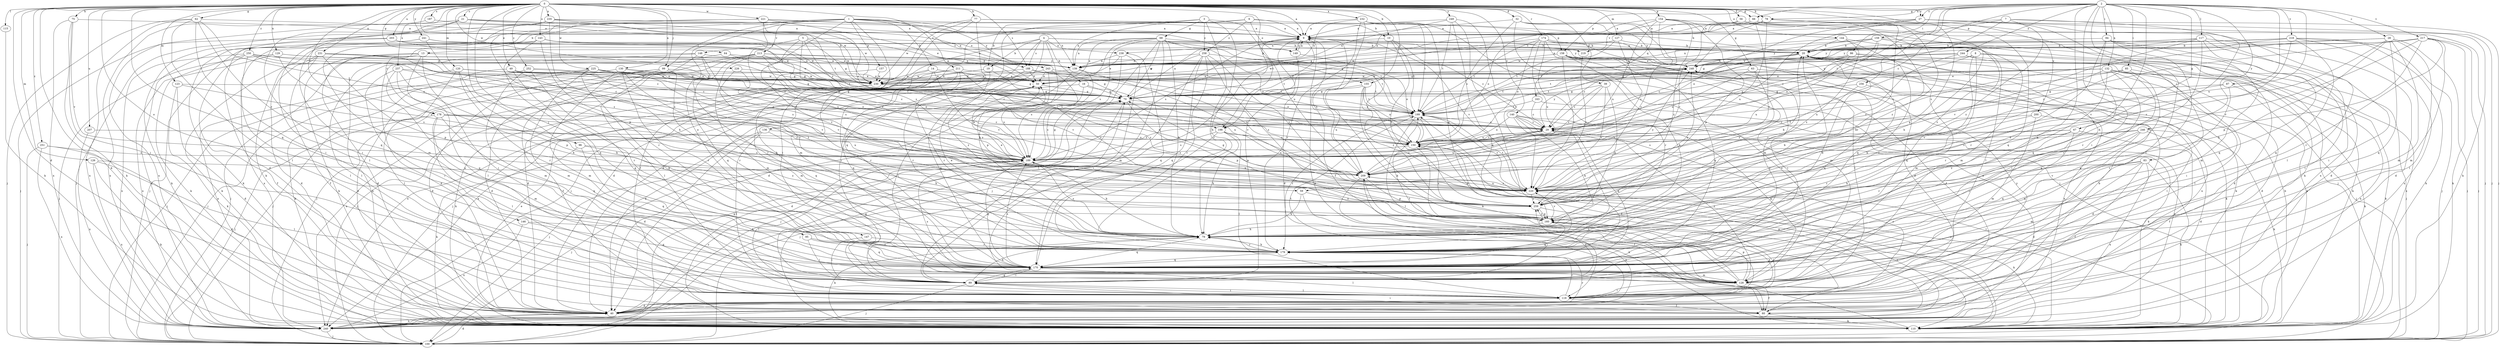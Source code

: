 strict digraph  {
0;
1;
2;
3;
4;
5;
6;
7;
8;
9;
10;
13;
14;
16;
19;
20;
21;
27;
28;
29;
32;
39;
40;
49;
50;
56;
59;
60;
62;
63;
64;
66;
67;
68;
70;
75;
77;
78;
79;
83;
84;
85;
86;
87;
89;
95;
96;
99;
100;
110;
115;
117;
119;
120;
123;
126;
127;
128;
129;
130;
132;
136;
139;
140;
143;
144;
146;
147;
148;
149;
150;
154;
155;
157;
158;
159;
160;
163;
170;
174;
178;
179;
187;
188;
189;
198;
199;
200;
203;
207;
209;
211;
213;
217;
218;
219;
220;
221;
225;
226;
230;
231;
232;
235;
237;
238;
240;
241;
243;
244;
246;
248;
249;
250;
251;
252;
256;
258;
259;
0 -> 9  [label=a];
0 -> 10  [label=b];
0 -> 21  [label=c];
0 -> 27  [label=c];
0 -> 32  [label=d];
0 -> 39  [label=d];
0 -> 40  [label=d];
0 -> 49  [label=e];
0 -> 56  [label=f];
0 -> 62  [label=g];
0 -> 63  [label=g];
0 -> 64  [label=g];
0 -> 66  [label=g];
0 -> 75  [label=h];
0 -> 77  [label=h];
0 -> 78  [label=h];
0 -> 83  [label=i];
0 -> 95  [label=j];
0 -> 96  [label=j];
0 -> 99  [label=j];
0 -> 110  [label=k];
0 -> 115  [label=l];
0 -> 120  [label=m];
0 -> 123  [label=m];
0 -> 126  [label=m];
0 -> 127  [label=m];
0 -> 129  [label=n];
0 -> 130  [label=n];
0 -> 140  [label=o];
0 -> 143  [label=o];
0 -> 144  [label=o];
0 -> 146  [label=o];
0 -> 154  [label=p];
0 -> 155  [label=p];
0 -> 163  [label=q];
0 -> 170  [label=q];
0 -> 174  [label=r];
0 -> 178  [label=r];
0 -> 187  [label=s];
0 -> 188  [label=s];
0 -> 198  [label=t];
0 -> 200  [label=u];
0 -> 203  [label=u];
0 -> 207  [label=u];
0 -> 211  [label=v];
0 -> 221  [label=w];
0 -> 225  [label=w];
0 -> 226  [label=w];
0 -> 230  [label=w];
0 -> 231  [label=x];
0 -> 232  [label=x];
0 -> 235  [label=x];
0 -> 237  [label=x];
0 -> 241  [label=y];
0 -> 249  [label=z];
0 -> 250  [label=z];
0 -> 251  [label=z];
0 -> 252  [label=z];
1 -> 10  [label=b];
1 -> 13  [label=b];
1 -> 14  [label=b];
1 -> 59  [label=f];
1 -> 99  [label=j];
1 -> 110  [label=k];
1 -> 128  [label=m];
1 -> 147  [label=o];
1 -> 155  [label=p];
1 -> 157  [label=p];
1 -> 178  [label=r];
1 -> 188  [label=s];
1 -> 213  [label=v];
1 -> 243  [label=y];
2 -> 27  [label=c];
2 -> 28  [label=c];
2 -> 29  [label=c];
2 -> 66  [label=g];
2 -> 67  [label=g];
2 -> 78  [label=h];
2 -> 79  [label=h];
2 -> 84  [label=i];
2 -> 85  [label=i];
2 -> 86  [label=i];
2 -> 87  [label=i];
2 -> 89  [label=i];
2 -> 117  [label=l];
2 -> 119  [label=l];
2 -> 132  [label=n];
2 -> 158  [label=p];
2 -> 170  [label=q];
2 -> 198  [label=t];
2 -> 209  [label=u];
2 -> 217  [label=v];
2 -> 218  [label=v];
2 -> 244  [label=y];
2 -> 246  [label=y];
2 -> 256  [label=z];
3 -> 68  [label=g];
3 -> 79  [label=h];
3 -> 136  [label=n];
3 -> 139  [label=n];
3 -> 179  [label=r];
3 -> 209  [label=u];
3 -> 258  [label=z];
4 -> 16  [label=b];
4 -> 19  [label=b];
4 -> 40  [label=d];
4 -> 79  [label=h];
4 -> 89  [label=i];
4 -> 100  [label=j];
4 -> 188  [label=s];
4 -> 219  [label=v];
4 -> 238  [label=x];
4 -> 248  [label=y];
5 -> 70  [label=g];
5 -> 148  [label=o];
5 -> 149  [label=o];
5 -> 189  [label=s];
5 -> 198  [label=t];
5 -> 209  [label=u];
5 -> 230  [label=w];
6 -> 9  [label=a];
6 -> 19  [label=b];
6 -> 40  [label=d];
6 -> 149  [label=o];
6 -> 158  [label=p];
6 -> 258  [label=z];
7 -> 29  [label=c];
7 -> 79  [label=h];
7 -> 100  [label=j];
7 -> 159  [label=p];
7 -> 219  [label=v];
7 -> 259  [label=z];
8 -> 59  [label=f];
8 -> 100  [label=j];
8 -> 110  [label=k];
8 -> 170  [label=q];
8 -> 179  [label=r];
8 -> 248  [label=y];
9 -> 20  [label=b];
9 -> 60  [label=f];
9 -> 100  [label=j];
9 -> 149  [label=o];
9 -> 189  [label=s];
9 -> 198  [label=t];
9 -> 209  [label=u];
9 -> 220  [label=v];
10 -> 29  [label=c];
10 -> 110  [label=k];
10 -> 199  [label=t];
10 -> 238  [label=x];
10 -> 259  [label=z];
13 -> 40  [label=d];
13 -> 89  [label=i];
13 -> 100  [label=j];
13 -> 110  [label=k];
13 -> 119  [label=l];
13 -> 139  [label=n];
14 -> 50  [label=e];
14 -> 70  [label=g];
14 -> 128  [label=m];
14 -> 179  [label=r];
14 -> 220  [label=v];
14 -> 230  [label=w];
16 -> 40  [label=d];
16 -> 70  [label=g];
16 -> 189  [label=s];
16 -> 209  [label=u];
19 -> 170  [label=q];
19 -> 230  [label=w];
19 -> 240  [label=x];
19 -> 259  [label=z];
20 -> 9  [label=a];
20 -> 29  [label=c];
20 -> 100  [label=j];
20 -> 110  [label=k];
20 -> 128  [label=m];
20 -> 199  [label=t];
20 -> 240  [label=x];
20 -> 248  [label=y];
21 -> 9  [label=a];
21 -> 29  [label=c];
21 -> 89  [label=i];
21 -> 139  [label=n];
21 -> 170  [label=q];
21 -> 240  [label=x];
27 -> 9  [label=a];
27 -> 100  [label=j];
27 -> 110  [label=k];
27 -> 119  [label=l];
27 -> 150  [label=o];
27 -> 189  [label=s];
28 -> 20  [label=b];
28 -> 79  [label=h];
28 -> 100  [label=j];
28 -> 119  [label=l];
28 -> 128  [label=m];
28 -> 170  [label=q];
28 -> 189  [label=s];
28 -> 220  [label=v];
29 -> 150  [label=o];
29 -> 209  [label=u];
29 -> 248  [label=y];
32 -> 9  [label=a];
32 -> 100  [label=j];
32 -> 128  [label=m];
32 -> 150  [label=o];
32 -> 240  [label=x];
32 -> 248  [label=y];
39 -> 29  [label=c];
39 -> 70  [label=g];
39 -> 160  [label=p];
39 -> 189  [label=s];
39 -> 220  [label=v];
40 -> 29  [label=c];
40 -> 179  [label=r];
40 -> 240  [label=x];
49 -> 100  [label=j];
49 -> 179  [label=r];
49 -> 230  [label=w];
49 -> 259  [label=z];
50 -> 70  [label=g];
50 -> 248  [label=y];
50 -> 259  [label=z];
56 -> 9  [label=a];
56 -> 79  [label=h];
56 -> 100  [label=j];
56 -> 220  [label=v];
59 -> 79  [label=h];
59 -> 240  [label=x];
59 -> 259  [label=z];
60 -> 20  [label=b];
60 -> 89  [label=i];
60 -> 110  [label=k];
60 -> 150  [label=o];
62 -> 9  [label=a];
62 -> 89  [label=i];
62 -> 100  [label=j];
62 -> 119  [label=l];
62 -> 189  [label=s];
62 -> 220  [label=v];
62 -> 240  [label=x];
63 -> 110  [label=k];
63 -> 150  [label=o];
63 -> 170  [label=q];
63 -> 230  [label=w];
63 -> 259  [label=z];
64 -> 70  [label=g];
64 -> 119  [label=l];
64 -> 139  [label=n];
66 -> 9  [label=a];
66 -> 70  [label=g];
66 -> 79  [label=h];
66 -> 220  [label=v];
66 -> 240  [label=x];
66 -> 259  [label=z];
67 -> 60  [label=f];
67 -> 79  [label=h];
67 -> 150  [label=o];
67 -> 170  [label=q];
67 -> 179  [label=r];
67 -> 189  [label=s];
68 -> 20  [label=b];
68 -> 40  [label=d];
68 -> 50  [label=e];
68 -> 70  [label=g];
68 -> 79  [label=h];
68 -> 119  [label=l];
68 -> 128  [label=m];
68 -> 139  [label=n];
68 -> 150  [label=o];
68 -> 189  [label=s];
68 -> 199  [label=t];
70 -> 9  [label=a];
70 -> 40  [label=d];
70 -> 100  [label=j];
70 -> 160  [label=p];
70 -> 189  [label=s];
70 -> 199  [label=t];
75 -> 9  [label=a];
75 -> 89  [label=i];
75 -> 110  [label=k];
75 -> 220  [label=v];
75 -> 240  [label=x];
77 -> 9  [label=a];
77 -> 20  [label=b];
77 -> 60  [label=f];
77 -> 89  [label=i];
77 -> 170  [label=q];
77 -> 230  [label=w];
78 -> 9  [label=a];
78 -> 139  [label=n];
78 -> 160  [label=p];
78 -> 170  [label=q];
78 -> 209  [label=u];
78 -> 248  [label=y];
78 -> 259  [label=z];
79 -> 20  [label=b];
79 -> 50  [label=e];
79 -> 110  [label=k];
79 -> 170  [label=q];
79 -> 179  [label=r];
79 -> 189  [label=s];
83 -> 40  [label=d];
83 -> 60  [label=f];
83 -> 110  [label=k];
83 -> 128  [label=m];
83 -> 209  [label=u];
83 -> 220  [label=v];
83 -> 240  [label=x];
84 -> 20  [label=b];
84 -> 40  [label=d];
84 -> 89  [label=i];
84 -> 128  [label=m];
84 -> 170  [label=q];
84 -> 179  [label=r];
85 -> 29  [label=c];
85 -> 40  [label=d];
85 -> 50  [label=e];
85 -> 79  [label=h];
85 -> 170  [label=q];
86 -> 29  [label=c];
86 -> 40  [label=d];
86 -> 70  [label=g];
86 -> 89  [label=i];
86 -> 139  [label=n];
86 -> 209  [label=u];
87 -> 70  [label=g];
87 -> 110  [label=k];
87 -> 179  [label=r];
87 -> 220  [label=v];
89 -> 9  [label=a];
89 -> 79  [label=h];
89 -> 100  [label=j];
89 -> 119  [label=l];
89 -> 170  [label=q];
89 -> 199  [label=t];
89 -> 259  [label=z];
95 -> 89  [label=i];
95 -> 170  [label=q];
95 -> 179  [label=r];
96 -> 110  [label=k];
96 -> 170  [label=q];
96 -> 189  [label=s];
96 -> 259  [label=z];
99 -> 40  [label=d];
99 -> 50  [label=e];
99 -> 60  [label=f];
99 -> 100  [label=j];
99 -> 150  [label=o];
99 -> 179  [label=r];
100 -> 40  [label=d];
100 -> 199  [label=t];
110 -> 9  [label=a];
110 -> 20  [label=b];
110 -> 50  [label=e];
110 -> 70  [label=g];
110 -> 150  [label=o];
110 -> 189  [label=s];
115 -> 110  [label=k];
117 -> 20  [label=b];
117 -> 40  [label=d];
117 -> 70  [label=g];
117 -> 89  [label=i];
117 -> 170  [label=q];
117 -> 179  [label=r];
117 -> 220  [label=v];
117 -> 248  [label=y];
119 -> 40  [label=d];
119 -> 60  [label=f];
119 -> 89  [label=i];
119 -> 160  [label=p];
119 -> 179  [label=r];
119 -> 248  [label=y];
120 -> 50  [label=e];
120 -> 70  [label=g];
120 -> 79  [label=h];
120 -> 119  [label=l];
120 -> 179  [label=r];
120 -> 199  [label=t];
120 -> 230  [label=w];
120 -> 240  [label=x];
123 -> 40  [label=d];
123 -> 70  [label=g];
123 -> 110  [label=k];
123 -> 189  [label=s];
126 -> 110  [label=k];
126 -> 119  [label=l];
126 -> 209  [label=u];
126 -> 240  [label=x];
127 -> 20  [label=b];
127 -> 189  [label=s];
127 -> 199  [label=t];
127 -> 230  [label=w];
128 -> 29  [label=c];
128 -> 60  [label=f];
128 -> 119  [label=l];
128 -> 160  [label=p];
128 -> 189  [label=s];
128 -> 199  [label=t];
128 -> 209  [label=u];
129 -> 100  [label=j];
129 -> 139  [label=n];
129 -> 209  [label=u];
129 -> 240  [label=x];
129 -> 248  [label=y];
130 -> 29  [label=c];
130 -> 40  [label=d];
130 -> 50  [label=e];
130 -> 79  [label=h];
130 -> 128  [label=m];
130 -> 179  [label=r];
132 -> 50  [label=e];
132 -> 89  [label=i];
132 -> 110  [label=k];
132 -> 119  [label=l];
132 -> 170  [label=q];
132 -> 179  [label=r];
132 -> 199  [label=t];
132 -> 220  [label=v];
132 -> 230  [label=w];
132 -> 240  [label=x];
136 -> 40  [label=d];
136 -> 79  [label=h];
136 -> 100  [label=j];
136 -> 119  [label=l];
136 -> 150  [label=o];
139 -> 89  [label=i];
139 -> 189  [label=s];
139 -> 220  [label=v];
139 -> 230  [label=w];
140 -> 29  [label=c];
140 -> 79  [label=h];
140 -> 110  [label=k];
140 -> 128  [label=m];
140 -> 150  [label=o];
140 -> 170  [label=q];
140 -> 179  [label=r];
143 -> 20  [label=b];
143 -> 50  [label=e];
143 -> 100  [label=j];
143 -> 150  [label=o];
143 -> 170  [label=q];
143 -> 179  [label=r];
143 -> 240  [label=x];
144 -> 20  [label=b];
144 -> 128  [label=m];
144 -> 139  [label=n];
144 -> 170  [label=q];
144 -> 259  [label=z];
146 -> 79  [label=h];
146 -> 170  [label=q];
146 -> 240  [label=x];
147 -> 89  [label=i];
147 -> 179  [label=r];
148 -> 40  [label=d];
148 -> 110  [label=k];
148 -> 119  [label=l];
148 -> 139  [label=n];
148 -> 179  [label=r];
148 -> 220  [label=v];
149 -> 9  [label=a];
149 -> 40  [label=d];
149 -> 150  [label=o];
150 -> 29  [label=c];
150 -> 119  [label=l];
150 -> 189  [label=s];
154 -> 9  [label=a];
154 -> 110  [label=k];
154 -> 119  [label=l];
154 -> 150  [label=o];
154 -> 160  [label=p];
154 -> 209  [label=u];
154 -> 220  [label=v];
154 -> 259  [label=z];
155 -> 70  [label=g];
155 -> 110  [label=k];
155 -> 150  [label=o];
155 -> 199  [label=t];
155 -> 209  [label=u];
155 -> 259  [label=z];
157 -> 100  [label=j];
157 -> 230  [label=w];
158 -> 40  [label=d];
158 -> 79  [label=h];
158 -> 89  [label=i];
158 -> 110  [label=k];
158 -> 170  [label=q];
158 -> 220  [label=v];
158 -> 230  [label=w];
158 -> 248  [label=y];
159 -> 20  [label=b];
159 -> 29  [label=c];
159 -> 119  [label=l];
159 -> 150  [label=o];
159 -> 199  [label=t];
159 -> 248  [label=y];
159 -> 259  [label=z];
160 -> 79  [label=h];
160 -> 119  [label=l];
160 -> 150  [label=o];
160 -> 170  [label=q];
160 -> 220  [label=v];
160 -> 259  [label=z];
163 -> 29  [label=c];
163 -> 199  [label=t];
163 -> 240  [label=x];
170 -> 89  [label=i];
170 -> 119  [label=l];
170 -> 128  [label=m];
170 -> 189  [label=s];
170 -> 248  [label=y];
174 -> 20  [label=b];
174 -> 40  [label=d];
174 -> 70  [label=g];
174 -> 119  [label=l];
174 -> 128  [label=m];
174 -> 150  [label=o];
174 -> 179  [label=r];
174 -> 199  [label=t];
174 -> 209  [label=u];
178 -> 29  [label=c];
178 -> 100  [label=j];
178 -> 119  [label=l];
178 -> 128  [label=m];
178 -> 170  [label=q];
178 -> 189  [label=s];
178 -> 209  [label=u];
179 -> 20  [label=b];
179 -> 79  [label=h];
179 -> 170  [label=q];
187 -> 9  [label=a];
187 -> 240  [label=x];
188 -> 50  [label=e];
188 -> 70  [label=g];
188 -> 179  [label=r];
188 -> 199  [label=t];
188 -> 209  [label=u];
188 -> 230  [label=w];
189 -> 50  [label=e];
189 -> 70  [label=g];
189 -> 79  [label=h];
189 -> 100  [label=j];
189 -> 119  [label=l];
189 -> 170  [label=q];
189 -> 209  [label=u];
198 -> 79  [label=h];
198 -> 100  [label=j];
198 -> 119  [label=l];
198 -> 150  [label=o];
198 -> 189  [label=s];
198 -> 209  [label=u];
199 -> 29  [label=c];
199 -> 60  [label=f];
199 -> 119  [label=l];
199 -> 179  [label=r];
199 -> 189  [label=s];
199 -> 220  [label=v];
200 -> 29  [label=c];
200 -> 40  [label=d];
200 -> 128  [label=m];
200 -> 179  [label=r];
203 -> 20  [label=b];
203 -> 100  [label=j];
203 -> 110  [label=k];
203 -> 139  [label=n];
203 -> 230  [label=w];
207 -> 150  [label=o];
207 -> 240  [label=x];
209 -> 29  [label=c];
209 -> 60  [label=f];
209 -> 110  [label=k];
209 -> 160  [label=p];
209 -> 220  [label=v];
211 -> 100  [label=j];
211 -> 170  [label=q];
211 -> 179  [label=r];
211 -> 199  [label=t];
211 -> 220  [label=v];
211 -> 230  [label=w];
213 -> 40  [label=d];
213 -> 100  [label=j];
213 -> 128  [label=m];
213 -> 139  [label=n];
213 -> 170  [label=q];
213 -> 189  [label=s];
213 -> 230  [label=w];
213 -> 248  [label=y];
217 -> 20  [label=b];
217 -> 70  [label=g];
217 -> 100  [label=j];
217 -> 110  [label=k];
217 -> 128  [label=m];
217 -> 160  [label=p];
217 -> 179  [label=r];
217 -> 189  [label=s];
217 -> 220  [label=v];
218 -> 20  [label=b];
218 -> 100  [label=j];
218 -> 110  [label=k];
218 -> 139  [label=n];
218 -> 170  [label=q];
218 -> 220  [label=v];
218 -> 230  [label=w];
218 -> 240  [label=x];
218 -> 248  [label=y];
219 -> 220  [label=v];
220 -> 70  [label=g];
220 -> 199  [label=t];
220 -> 209  [label=u];
220 -> 248  [label=y];
220 -> 259  [label=z];
221 -> 9  [label=a];
221 -> 29  [label=c];
221 -> 40  [label=d];
221 -> 50  [label=e];
221 -> 139  [label=n];
221 -> 160  [label=p];
221 -> 189  [label=s];
225 -> 29  [label=c];
225 -> 40  [label=d];
225 -> 110  [label=k];
225 -> 128  [label=m];
225 -> 150  [label=o];
225 -> 170  [label=q];
225 -> 189  [label=s];
225 -> 220  [label=v];
225 -> 230  [label=w];
226 -> 189  [label=s];
226 -> 230  [label=w];
226 -> 259  [label=z];
230 -> 70  [label=g];
230 -> 110  [label=k];
230 -> 170  [label=q];
230 -> 209  [label=u];
230 -> 240  [label=x];
231 -> 29  [label=c];
231 -> 40  [label=d];
231 -> 60  [label=f];
231 -> 70  [label=g];
231 -> 110  [label=k];
231 -> 139  [label=n];
231 -> 160  [label=p];
231 -> 189  [label=s];
232 -> 9  [label=a];
232 -> 100  [label=j];
232 -> 110  [label=k];
232 -> 139  [label=n];
232 -> 160  [label=p];
232 -> 179  [label=r];
232 -> 199  [label=t];
235 -> 9  [label=a];
235 -> 79  [label=h];
235 -> 100  [label=j];
235 -> 119  [label=l];
235 -> 128  [label=m];
235 -> 199  [label=t];
235 -> 230  [label=w];
237 -> 79  [label=h];
237 -> 89  [label=i];
237 -> 150  [label=o];
237 -> 160  [label=p];
237 -> 170  [label=q];
237 -> 230  [label=w];
238 -> 50  [label=e];
238 -> 89  [label=i];
238 -> 139  [label=n];
238 -> 170  [label=q];
238 -> 189  [label=s];
240 -> 70  [label=g];
240 -> 100  [label=j];
240 -> 220  [label=v];
241 -> 20  [label=b];
241 -> 29  [label=c];
241 -> 110  [label=k];
241 -> 230  [label=w];
241 -> 240  [label=x];
243 -> 50  [label=e];
243 -> 150  [label=o];
243 -> 160  [label=p];
243 -> 240  [label=x];
243 -> 259  [label=z];
244 -> 70  [label=g];
244 -> 110  [label=k];
244 -> 139  [label=n];
244 -> 179  [label=r];
244 -> 209  [label=u];
246 -> 40  [label=d];
246 -> 110  [label=k];
246 -> 150  [label=o];
246 -> 170  [label=q];
246 -> 179  [label=r];
246 -> 189  [label=s];
246 -> 259  [label=z];
248 -> 50  [label=e];
248 -> 199  [label=t];
248 -> 240  [label=x];
249 -> 9  [label=a];
249 -> 139  [label=n];
249 -> 170  [label=q];
249 -> 179  [label=r];
249 -> 199  [label=t];
249 -> 220  [label=v];
250 -> 29  [label=c];
250 -> 60  [label=f];
250 -> 70  [label=g];
250 -> 110  [label=k];
250 -> 119  [label=l];
250 -> 139  [label=n];
250 -> 189  [label=s];
250 -> 240  [label=x];
251 -> 40  [label=d];
251 -> 100  [label=j];
251 -> 189  [label=s];
251 -> 240  [label=x];
252 -> 50  [label=e];
252 -> 100  [label=j];
252 -> 128  [label=m];
252 -> 170  [label=q];
252 -> 220  [label=v];
256 -> 70  [label=g];
256 -> 119  [label=l];
256 -> 220  [label=v];
258 -> 89  [label=i];
258 -> 139  [label=n];
258 -> 170  [label=q];
258 -> 179  [label=r];
258 -> 199  [label=t];
258 -> 220  [label=v];
258 -> 230  [label=w];
258 -> 259  [label=z];
259 -> 20  [label=b];
259 -> 50  [label=e];
259 -> 110  [label=k];
259 -> 160  [label=p];
259 -> 248  [label=y];
}
